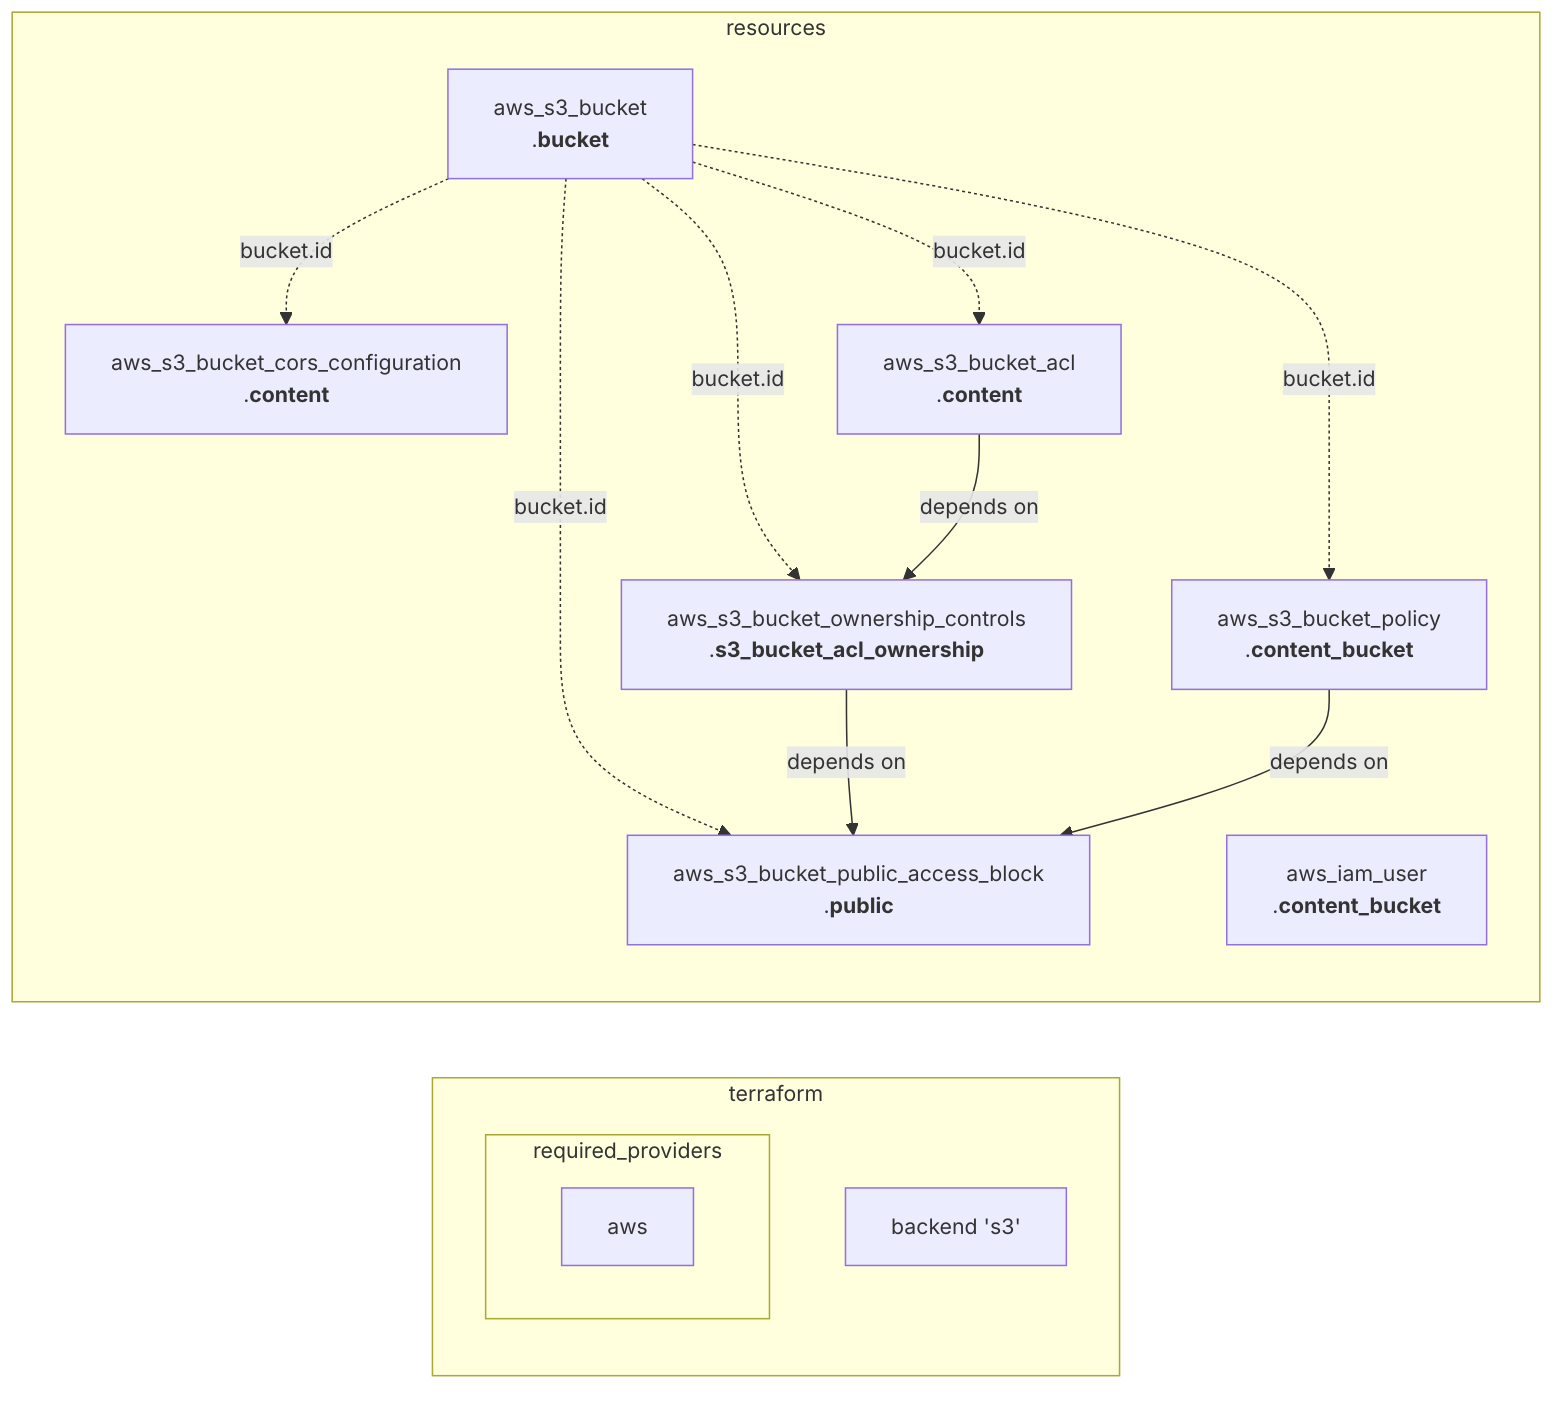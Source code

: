 %%{init: { "theme": "default", 'themeVariables': { 'fontSize': '14px', 'fontFamily': 'Inter'} } }%%
flowchart LR
    classDef Document fill:#F9FAFB
    classDef Component fill:#ECFCCB
    classDef Container fill:#FEFCE8, stroke-width:2px, stroke-dasharray: 2 2
    classDef FlowStart fill:#16A34A, color:#F9FAFB, stroke-width:1px
    classDef FlowFinish fill:#16A34A, color:#F9FAFB, stroke-width:3px

backend_s3["backend 's3'"]

aws_s3_bucket.bucket["`aws_s3_bucket
    .**bucket**`"]
aws_s3_bucket_cors_configuration.content["`aws_s3_bucket_cors_configuration
    .**content**`"]
aws_s3_bucket_acl.content["`aws_s3_bucket_acl
    .**content**`"]
aws_s3_bucket_ownership_controls.s3_bucket_acl_ownership["`aws_s3_bucket_ownership_controls
    .**s3_bucket_acl_ownership**`"]
aws_iam_user.content_bucket["`aws_iam_user
.**content_bucket**`"]
aws_s3_bucket_public_access_block.public["`aws_s3_bucket_public_access_block
.**public**`"]
aws_s3_bucket_policy.content_bucket["`aws_s3_bucket_policy
.**content_bucket**`"]


subgraph tf["terraform"]
    subgraph required_providers
        aws
    end

    backend_s3
end

subgraph resources
    direction TB
    aws_iam_user.content_bucket
    aws_s3_bucket.bucket -. "`bucket.id`" .-> aws_s3_bucket_cors_configuration.content
    aws_s3_bucket.bucket -. "`bucket.id`" .-> aws_s3_bucket_acl.content
    aws_s3_bucket.bucket -. "`bucket.id`" .-> aws_s3_bucket_ownership_controls.s3_bucket_acl_ownership
    aws_s3_bucket.bucket -. "`bucket.id`" .-> aws_s3_bucket_public_access_block.public
    aws_s3_bucket.bucket -. "`bucket.id`" .-> aws_s3_bucket_policy.content_bucket
    aws_s3_bucket_acl.content -- "`depends on`" --> aws_s3_bucket_ownership_controls.s3_bucket_acl_ownership
    aws_s3_bucket_ownership_controls.s3_bucket_acl_ownership -- "`depends on`" --> aws_s3_bucket_public_access_block.public
    aws_s3_bucket_policy.content_bucket -- "`depends on`" --> aws_s3_bucket_public_access_block.public
end